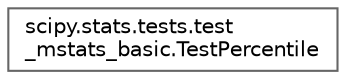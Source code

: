 digraph "Graphical Class Hierarchy"
{
 // LATEX_PDF_SIZE
  bgcolor="transparent";
  edge [fontname=Helvetica,fontsize=10,labelfontname=Helvetica,labelfontsize=10];
  node [fontname=Helvetica,fontsize=10,shape=box,height=0.2,width=0.4];
  rankdir="LR";
  Node0 [id="Node000000",label="scipy.stats.tests.test\l_mstats_basic.TestPercentile",height=0.2,width=0.4,color="grey40", fillcolor="white", style="filled",URL="$d6/d6f/classscipy_1_1stats_1_1tests_1_1test__mstats__basic_1_1TestPercentile.html",tooltip=" "];
}
